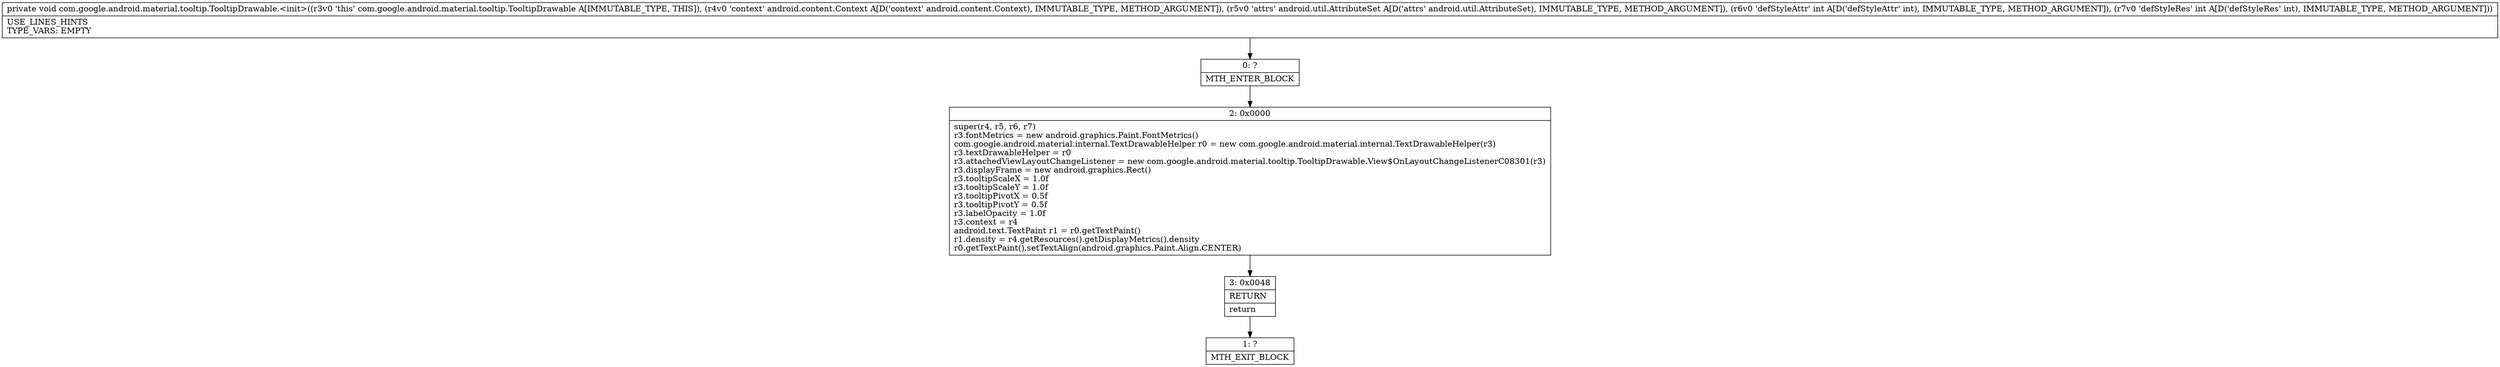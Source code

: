 digraph "CFG forcom.google.android.material.tooltip.TooltipDrawable.\<init\>(Landroid\/content\/Context;Landroid\/util\/AttributeSet;II)V" {
Node_0 [shape=record,label="{0\:\ ?|MTH_ENTER_BLOCK\l}"];
Node_2 [shape=record,label="{2\:\ 0x0000|super(r4, r5, r6, r7)\lr3.fontMetrics = new android.graphics.Paint.FontMetrics()\lcom.google.android.material.internal.TextDrawableHelper r0 = new com.google.android.material.internal.TextDrawableHelper(r3)\lr3.textDrawableHelper = r0\lr3.attachedViewLayoutChangeListener = new com.google.android.material.tooltip.TooltipDrawable.View$OnLayoutChangeListenerC08301(r3)\lr3.displayFrame = new android.graphics.Rect()\lr3.tooltipScaleX = 1.0f\lr3.tooltipScaleY = 1.0f\lr3.tooltipPivotX = 0.5f\lr3.tooltipPivotY = 0.5f\lr3.labelOpacity = 1.0f\lr3.context = r4\landroid.text.TextPaint r1 = r0.getTextPaint()\lr1.density = r4.getResources().getDisplayMetrics().density\lr0.getTextPaint().setTextAlign(android.graphics.Paint.Align.CENTER)\l}"];
Node_3 [shape=record,label="{3\:\ 0x0048|RETURN\l|return\l}"];
Node_1 [shape=record,label="{1\:\ ?|MTH_EXIT_BLOCK\l}"];
MethodNode[shape=record,label="{private void com.google.android.material.tooltip.TooltipDrawable.\<init\>((r3v0 'this' com.google.android.material.tooltip.TooltipDrawable A[IMMUTABLE_TYPE, THIS]), (r4v0 'context' android.content.Context A[D('context' android.content.Context), IMMUTABLE_TYPE, METHOD_ARGUMENT]), (r5v0 'attrs' android.util.AttributeSet A[D('attrs' android.util.AttributeSet), IMMUTABLE_TYPE, METHOD_ARGUMENT]), (r6v0 'defStyleAttr' int A[D('defStyleAttr' int), IMMUTABLE_TYPE, METHOD_ARGUMENT]), (r7v0 'defStyleRes' int A[D('defStyleRes' int), IMMUTABLE_TYPE, METHOD_ARGUMENT]))  | USE_LINES_HINTS\lTYPE_VARS: EMPTY\l}"];
MethodNode -> Node_0;Node_0 -> Node_2;
Node_2 -> Node_3;
Node_3 -> Node_1;
}

